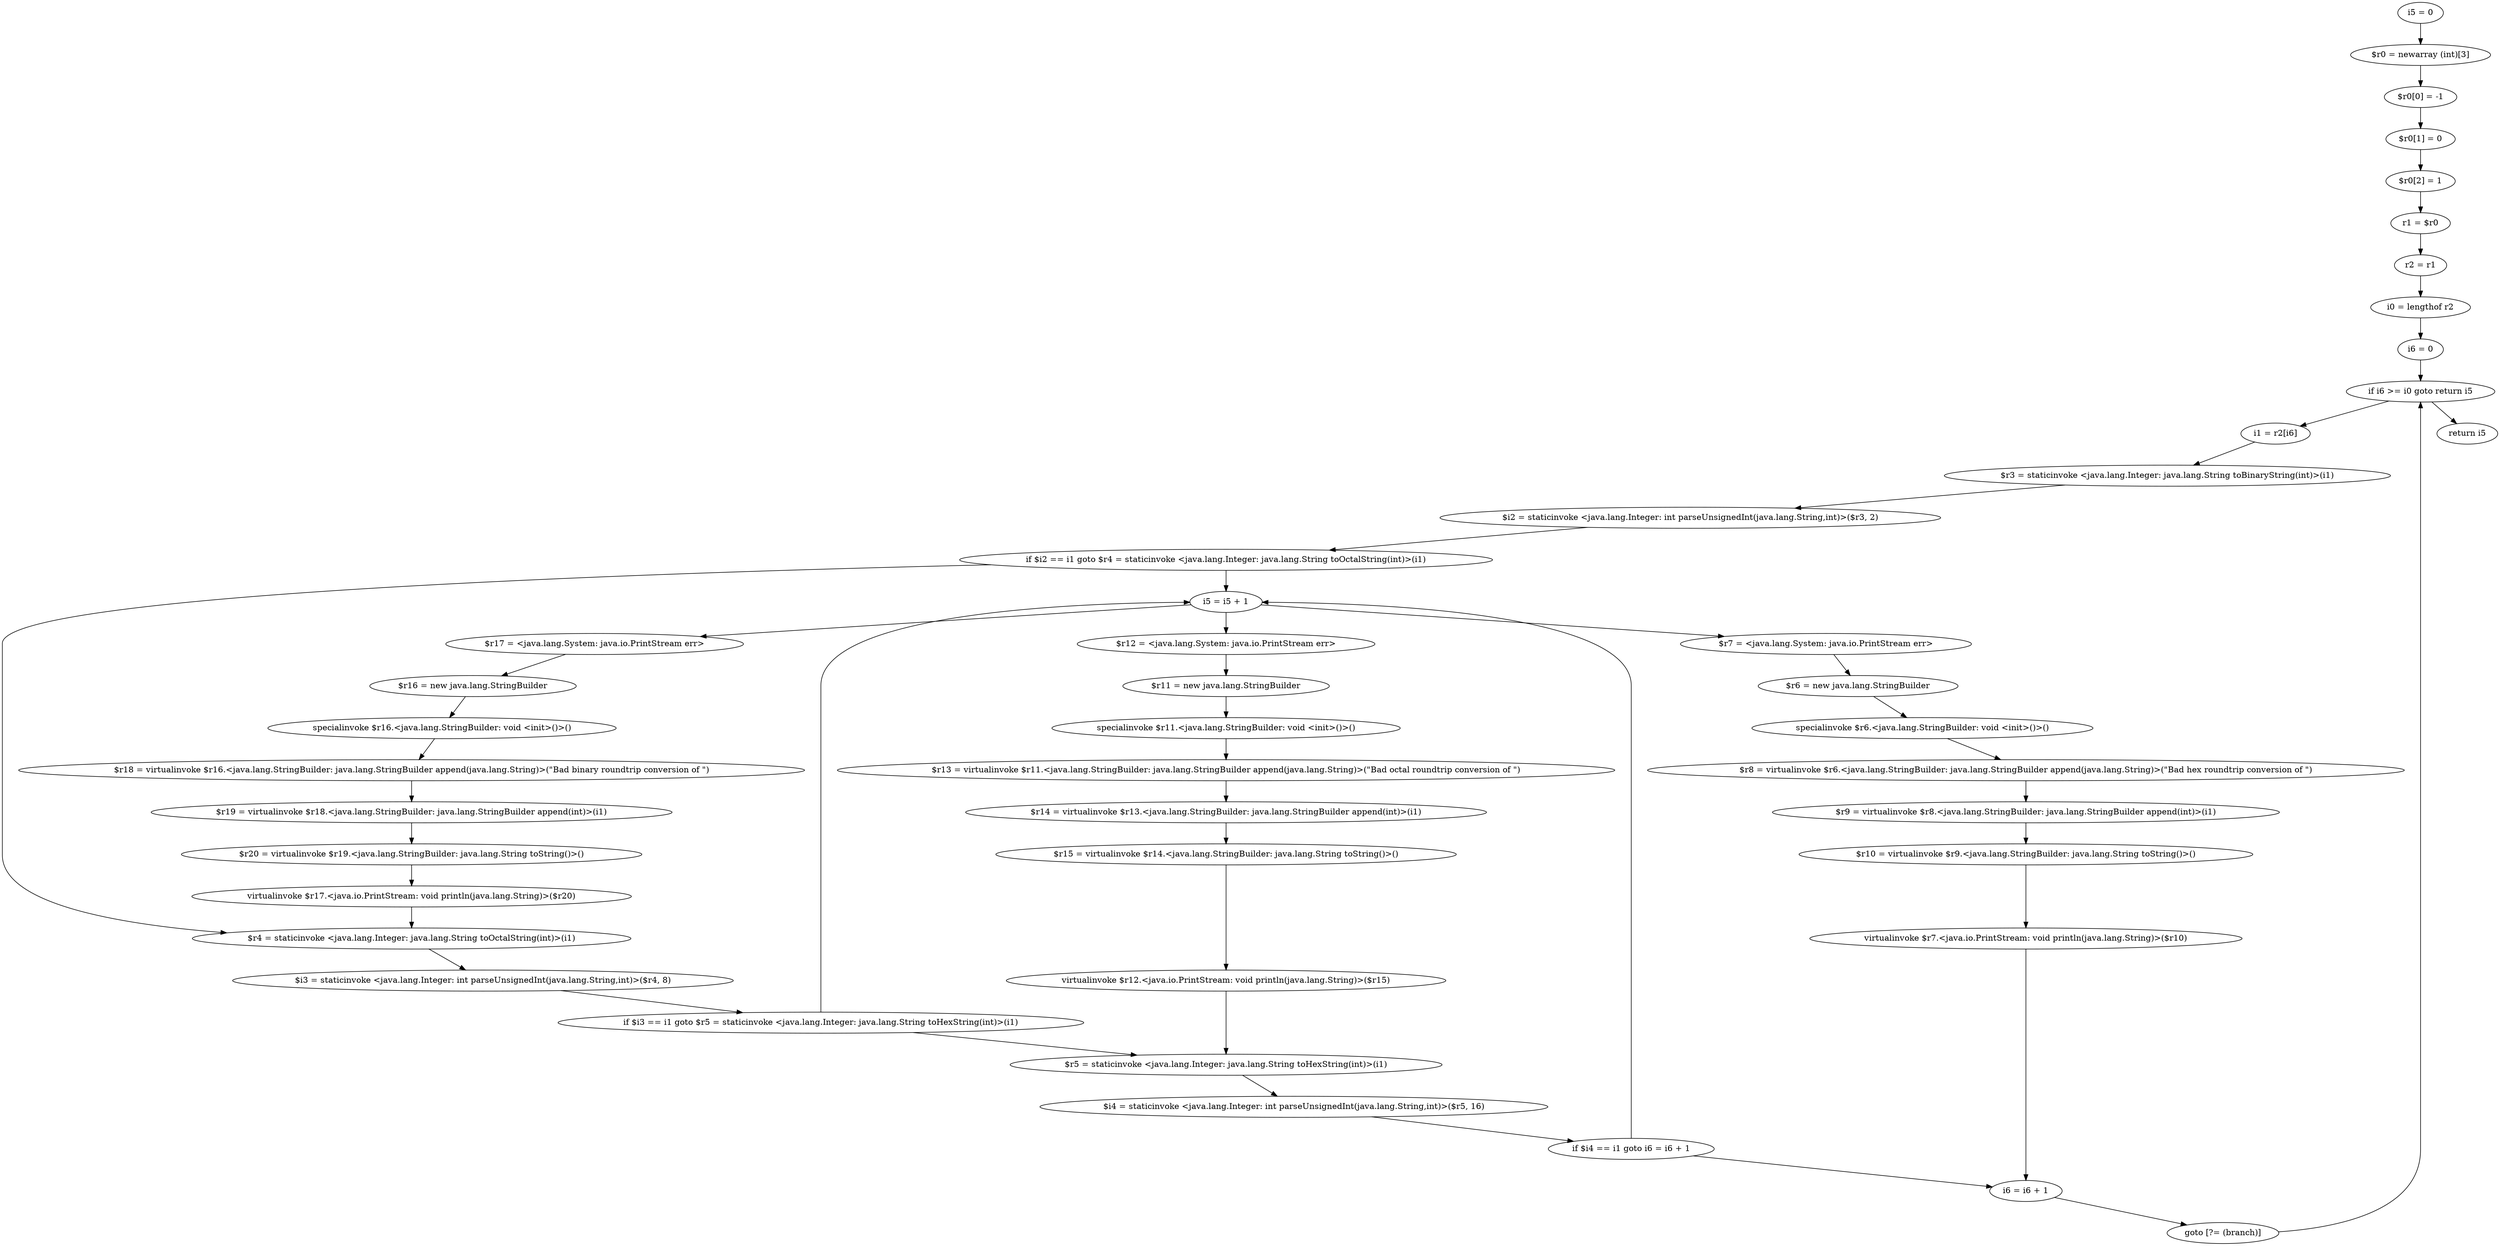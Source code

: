 digraph "unitGraph" {
    "i5 = 0"
    "$r0 = newarray (int)[3]"
    "$r0[0] = -1"
    "$r0[1] = 0"
    "$r0[2] = 1"
    "r1 = $r0"
    "r2 = r1"
    "i0 = lengthof r2"
    "i6 = 0"
    "if i6 >= i0 goto return i5"
    "i1 = r2[i6]"
    "$r3 = staticinvoke <java.lang.Integer: java.lang.String toBinaryString(int)>(i1)"
    "$i2 = staticinvoke <java.lang.Integer: int parseUnsignedInt(java.lang.String,int)>($r3, 2)"
    "if $i2 == i1 goto $r4 = staticinvoke <java.lang.Integer: java.lang.String toOctalString(int)>(i1)"
    "i5 = i5 + 1"
    "$r17 = <java.lang.System: java.io.PrintStream err>"
    "$r16 = new java.lang.StringBuilder"
    "specialinvoke $r16.<java.lang.StringBuilder: void <init>()>()"
    "$r18 = virtualinvoke $r16.<java.lang.StringBuilder: java.lang.StringBuilder append(java.lang.String)>(\"Bad binary roundtrip conversion of \")"
    "$r19 = virtualinvoke $r18.<java.lang.StringBuilder: java.lang.StringBuilder append(int)>(i1)"
    "$r20 = virtualinvoke $r19.<java.lang.StringBuilder: java.lang.String toString()>()"
    "virtualinvoke $r17.<java.io.PrintStream: void println(java.lang.String)>($r20)"
    "$r4 = staticinvoke <java.lang.Integer: java.lang.String toOctalString(int)>(i1)"
    "$i3 = staticinvoke <java.lang.Integer: int parseUnsignedInt(java.lang.String,int)>($r4, 8)"
    "if $i3 == i1 goto $r5 = staticinvoke <java.lang.Integer: java.lang.String toHexString(int)>(i1)"
    "$r12 = <java.lang.System: java.io.PrintStream err>"
    "$r11 = new java.lang.StringBuilder"
    "specialinvoke $r11.<java.lang.StringBuilder: void <init>()>()"
    "$r13 = virtualinvoke $r11.<java.lang.StringBuilder: java.lang.StringBuilder append(java.lang.String)>(\"Bad octal roundtrip conversion of \")"
    "$r14 = virtualinvoke $r13.<java.lang.StringBuilder: java.lang.StringBuilder append(int)>(i1)"
    "$r15 = virtualinvoke $r14.<java.lang.StringBuilder: java.lang.String toString()>()"
    "virtualinvoke $r12.<java.io.PrintStream: void println(java.lang.String)>($r15)"
    "$r5 = staticinvoke <java.lang.Integer: java.lang.String toHexString(int)>(i1)"
    "$i4 = staticinvoke <java.lang.Integer: int parseUnsignedInt(java.lang.String,int)>($r5, 16)"
    "if $i4 == i1 goto i6 = i6 + 1"
    "$r7 = <java.lang.System: java.io.PrintStream err>"
    "$r6 = new java.lang.StringBuilder"
    "specialinvoke $r6.<java.lang.StringBuilder: void <init>()>()"
    "$r8 = virtualinvoke $r6.<java.lang.StringBuilder: java.lang.StringBuilder append(java.lang.String)>(\"Bad hex roundtrip conversion of \")"
    "$r9 = virtualinvoke $r8.<java.lang.StringBuilder: java.lang.StringBuilder append(int)>(i1)"
    "$r10 = virtualinvoke $r9.<java.lang.StringBuilder: java.lang.String toString()>()"
    "virtualinvoke $r7.<java.io.PrintStream: void println(java.lang.String)>($r10)"
    "i6 = i6 + 1"
    "goto [?= (branch)]"
    "return i5"
    "i5 = 0"->"$r0 = newarray (int)[3]";
    "$r0 = newarray (int)[3]"->"$r0[0] = -1";
    "$r0[0] = -1"->"$r0[1] = 0";
    "$r0[1] = 0"->"$r0[2] = 1";
    "$r0[2] = 1"->"r1 = $r0";
    "r1 = $r0"->"r2 = r1";
    "r2 = r1"->"i0 = lengthof r2";
    "i0 = lengthof r2"->"i6 = 0";
    "i6 = 0"->"if i6 >= i0 goto return i5";
    "if i6 >= i0 goto return i5"->"i1 = r2[i6]";
    "if i6 >= i0 goto return i5"->"return i5";
    "i1 = r2[i6]"->"$r3 = staticinvoke <java.lang.Integer: java.lang.String toBinaryString(int)>(i1)";
    "$r3 = staticinvoke <java.lang.Integer: java.lang.String toBinaryString(int)>(i1)"->"$i2 = staticinvoke <java.lang.Integer: int parseUnsignedInt(java.lang.String,int)>($r3, 2)";
    "$i2 = staticinvoke <java.lang.Integer: int parseUnsignedInt(java.lang.String,int)>($r3, 2)"->"if $i2 == i1 goto $r4 = staticinvoke <java.lang.Integer: java.lang.String toOctalString(int)>(i1)";
    "if $i2 == i1 goto $r4 = staticinvoke <java.lang.Integer: java.lang.String toOctalString(int)>(i1)"->"i5 = i5 + 1";
    "if $i2 == i1 goto $r4 = staticinvoke <java.lang.Integer: java.lang.String toOctalString(int)>(i1)"->"$r4 = staticinvoke <java.lang.Integer: java.lang.String toOctalString(int)>(i1)";
    "i5 = i5 + 1"->"$r17 = <java.lang.System: java.io.PrintStream err>";
    "$r17 = <java.lang.System: java.io.PrintStream err>"->"$r16 = new java.lang.StringBuilder";
    "$r16 = new java.lang.StringBuilder"->"specialinvoke $r16.<java.lang.StringBuilder: void <init>()>()";
    "specialinvoke $r16.<java.lang.StringBuilder: void <init>()>()"->"$r18 = virtualinvoke $r16.<java.lang.StringBuilder: java.lang.StringBuilder append(java.lang.String)>(\"Bad binary roundtrip conversion of \")";
    "$r18 = virtualinvoke $r16.<java.lang.StringBuilder: java.lang.StringBuilder append(java.lang.String)>(\"Bad binary roundtrip conversion of \")"->"$r19 = virtualinvoke $r18.<java.lang.StringBuilder: java.lang.StringBuilder append(int)>(i1)";
    "$r19 = virtualinvoke $r18.<java.lang.StringBuilder: java.lang.StringBuilder append(int)>(i1)"->"$r20 = virtualinvoke $r19.<java.lang.StringBuilder: java.lang.String toString()>()";
    "$r20 = virtualinvoke $r19.<java.lang.StringBuilder: java.lang.String toString()>()"->"virtualinvoke $r17.<java.io.PrintStream: void println(java.lang.String)>($r20)";
    "virtualinvoke $r17.<java.io.PrintStream: void println(java.lang.String)>($r20)"->"$r4 = staticinvoke <java.lang.Integer: java.lang.String toOctalString(int)>(i1)";
    "$r4 = staticinvoke <java.lang.Integer: java.lang.String toOctalString(int)>(i1)"->"$i3 = staticinvoke <java.lang.Integer: int parseUnsignedInt(java.lang.String,int)>($r4, 8)";
    "$i3 = staticinvoke <java.lang.Integer: int parseUnsignedInt(java.lang.String,int)>($r4, 8)"->"if $i3 == i1 goto $r5 = staticinvoke <java.lang.Integer: java.lang.String toHexString(int)>(i1)";
    "if $i3 == i1 goto $r5 = staticinvoke <java.lang.Integer: java.lang.String toHexString(int)>(i1)"->"i5 = i5 + 1";
    "if $i3 == i1 goto $r5 = staticinvoke <java.lang.Integer: java.lang.String toHexString(int)>(i1)"->"$r5 = staticinvoke <java.lang.Integer: java.lang.String toHexString(int)>(i1)";
    "i5 = i5 + 1"->"$r12 = <java.lang.System: java.io.PrintStream err>";
    "$r12 = <java.lang.System: java.io.PrintStream err>"->"$r11 = new java.lang.StringBuilder";
    "$r11 = new java.lang.StringBuilder"->"specialinvoke $r11.<java.lang.StringBuilder: void <init>()>()";
    "specialinvoke $r11.<java.lang.StringBuilder: void <init>()>()"->"$r13 = virtualinvoke $r11.<java.lang.StringBuilder: java.lang.StringBuilder append(java.lang.String)>(\"Bad octal roundtrip conversion of \")";
    "$r13 = virtualinvoke $r11.<java.lang.StringBuilder: java.lang.StringBuilder append(java.lang.String)>(\"Bad octal roundtrip conversion of \")"->"$r14 = virtualinvoke $r13.<java.lang.StringBuilder: java.lang.StringBuilder append(int)>(i1)";
    "$r14 = virtualinvoke $r13.<java.lang.StringBuilder: java.lang.StringBuilder append(int)>(i1)"->"$r15 = virtualinvoke $r14.<java.lang.StringBuilder: java.lang.String toString()>()";
    "$r15 = virtualinvoke $r14.<java.lang.StringBuilder: java.lang.String toString()>()"->"virtualinvoke $r12.<java.io.PrintStream: void println(java.lang.String)>($r15)";
    "virtualinvoke $r12.<java.io.PrintStream: void println(java.lang.String)>($r15)"->"$r5 = staticinvoke <java.lang.Integer: java.lang.String toHexString(int)>(i1)";
    "$r5 = staticinvoke <java.lang.Integer: java.lang.String toHexString(int)>(i1)"->"$i4 = staticinvoke <java.lang.Integer: int parseUnsignedInt(java.lang.String,int)>($r5, 16)";
    "$i4 = staticinvoke <java.lang.Integer: int parseUnsignedInt(java.lang.String,int)>($r5, 16)"->"if $i4 == i1 goto i6 = i6 + 1";
    "if $i4 == i1 goto i6 = i6 + 1"->"i5 = i5 + 1";
    "if $i4 == i1 goto i6 = i6 + 1"->"i6 = i6 + 1";
    "i5 = i5 + 1"->"$r7 = <java.lang.System: java.io.PrintStream err>";
    "$r7 = <java.lang.System: java.io.PrintStream err>"->"$r6 = new java.lang.StringBuilder";
    "$r6 = new java.lang.StringBuilder"->"specialinvoke $r6.<java.lang.StringBuilder: void <init>()>()";
    "specialinvoke $r6.<java.lang.StringBuilder: void <init>()>()"->"$r8 = virtualinvoke $r6.<java.lang.StringBuilder: java.lang.StringBuilder append(java.lang.String)>(\"Bad hex roundtrip conversion of \")";
    "$r8 = virtualinvoke $r6.<java.lang.StringBuilder: java.lang.StringBuilder append(java.lang.String)>(\"Bad hex roundtrip conversion of \")"->"$r9 = virtualinvoke $r8.<java.lang.StringBuilder: java.lang.StringBuilder append(int)>(i1)";
    "$r9 = virtualinvoke $r8.<java.lang.StringBuilder: java.lang.StringBuilder append(int)>(i1)"->"$r10 = virtualinvoke $r9.<java.lang.StringBuilder: java.lang.String toString()>()";
    "$r10 = virtualinvoke $r9.<java.lang.StringBuilder: java.lang.String toString()>()"->"virtualinvoke $r7.<java.io.PrintStream: void println(java.lang.String)>($r10)";
    "virtualinvoke $r7.<java.io.PrintStream: void println(java.lang.String)>($r10)"->"i6 = i6 + 1";
    "i6 = i6 + 1"->"goto [?= (branch)]";
    "goto [?= (branch)]"->"if i6 >= i0 goto return i5";
}
